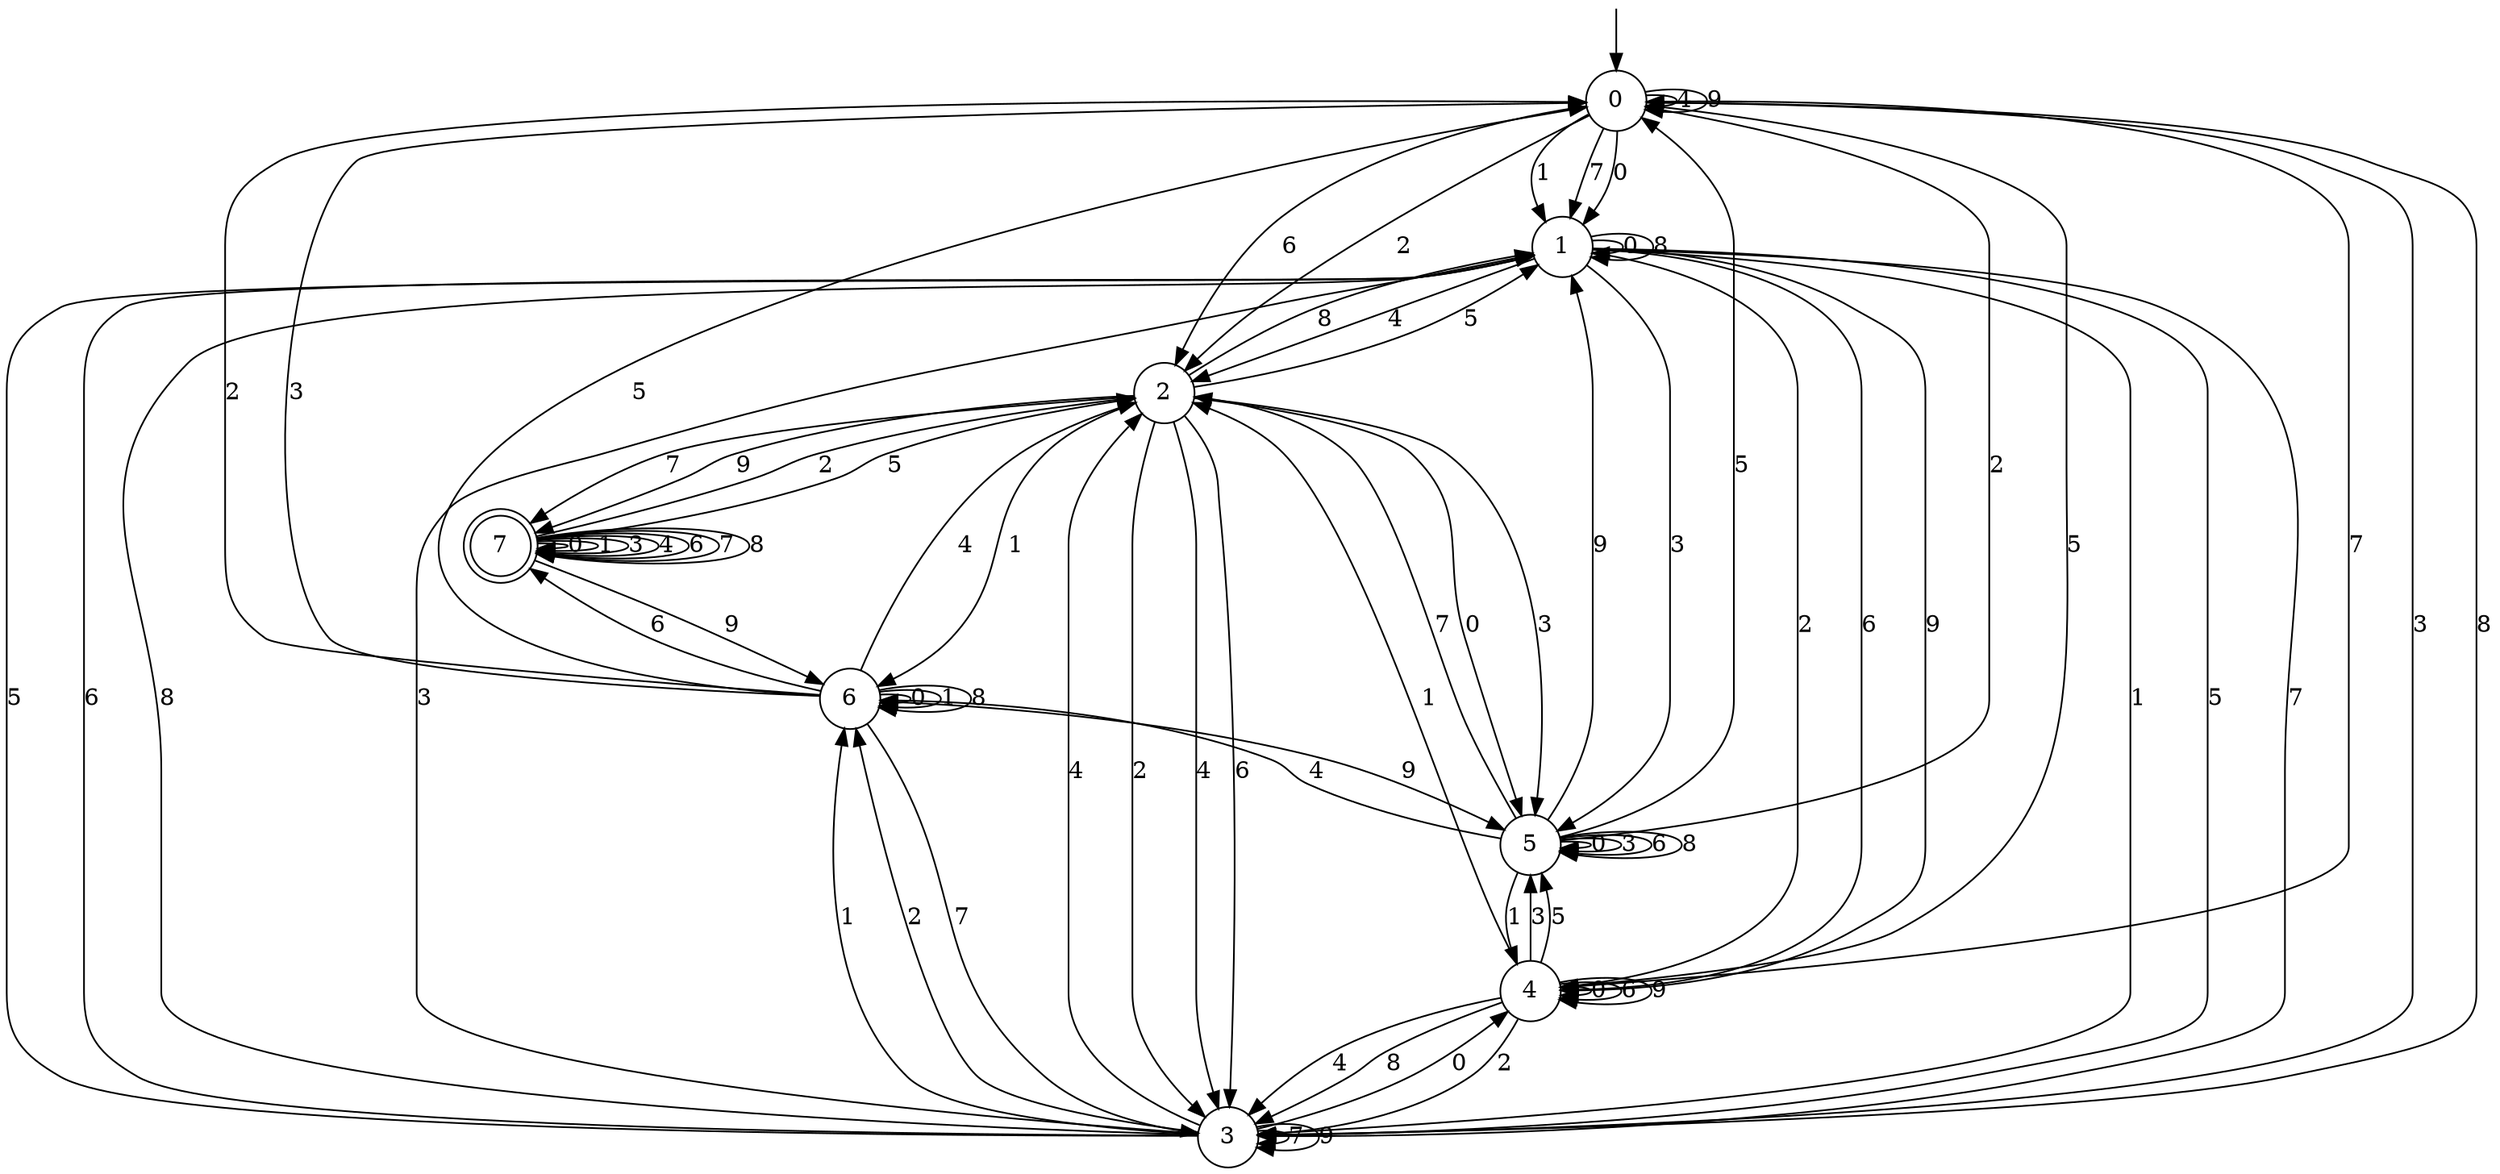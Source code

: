 digraph g {

	s0 [shape="circle" label="0"];
	s1 [shape="circle" label="1"];
	s2 [shape="circle" label="2"];
	s3 [shape="circle" label="3"];
	s4 [shape="circle" label="4"];
	s5 [shape="circle" label="5"];
	s6 [shape="circle" label="6"];
	s7 [shape="doublecircle" label="7"];
	s0 -> s1 [label="0"];
	s0 -> s1 [label="1"];
	s0 -> s2 [label="2"];
	s0 -> s3 [label="3"];
	s0 -> s0 [label="4"];
	s0 -> s4 [label="5"];
	s0 -> s2 [label="6"];
	s0 -> s1 [label="7"];
	s0 -> s3 [label="8"];
	s0 -> s0 [label="9"];
	s1 -> s1 [label="0"];
	s1 -> s3 [label="1"];
	s1 -> s4 [label="2"];
	s1 -> s5 [label="3"];
	s1 -> s2 [label="4"];
	s1 -> s3 [label="5"];
	s1 -> s4 [label="6"];
	s1 -> s3 [label="7"];
	s1 -> s1 [label="8"];
	s1 -> s4 [label="9"];
	s2 -> s5 [label="0"];
	s2 -> s6 [label="1"];
	s2 -> s3 [label="2"];
	s2 -> s5 [label="3"];
	s2 -> s3 [label="4"];
	s2 -> s1 [label="5"];
	s2 -> s3 [label="6"];
	s2 -> s7 [label="7"];
	s2 -> s1 [label="8"];
	s2 -> s7 [label="9"];
	s3 -> s4 [label="0"];
	s3 -> s6 [label="1"];
	s3 -> s6 [label="2"];
	s3 -> s1 [label="3"];
	s3 -> s2 [label="4"];
	s3 -> s1 [label="5"];
	s3 -> s1 [label="6"];
	s3 -> s3 [label="7"];
	s3 -> s1 [label="8"];
	s3 -> s3 [label="9"];
	s4 -> s4 [label="0"];
	s4 -> s2 [label="1"];
	s4 -> s3 [label="2"];
	s4 -> s5 [label="3"];
	s4 -> s3 [label="4"];
	s4 -> s5 [label="5"];
	s4 -> s4 [label="6"];
	s4 -> s0 [label="7"];
	s4 -> s3 [label="8"];
	s4 -> s4 [label="9"];
	s5 -> s5 [label="0"];
	s5 -> s4 [label="1"];
	s5 -> s0 [label="2"];
	s5 -> s5 [label="3"];
	s5 -> s6 [label="4"];
	s5 -> s0 [label="5"];
	s5 -> s5 [label="6"];
	s5 -> s2 [label="7"];
	s5 -> s5 [label="8"];
	s5 -> s1 [label="9"];
	s6 -> s6 [label="0"];
	s6 -> s6 [label="1"];
	s6 -> s0 [label="2"];
	s6 -> s0 [label="3"];
	s6 -> s2 [label="4"];
	s6 -> s0 [label="5"];
	s6 -> s7 [label="6"];
	s6 -> s3 [label="7"];
	s6 -> s6 [label="8"];
	s6 -> s5 [label="9"];
	s7 -> s7 [label="0"];
	s7 -> s7 [label="1"];
	s7 -> s2 [label="2"];
	s7 -> s7 [label="3"];
	s7 -> s7 [label="4"];
	s7 -> s2 [label="5"];
	s7 -> s7 [label="6"];
	s7 -> s7 [label="7"];
	s7 -> s7 [label="8"];
	s7 -> s6 [label="9"];

__start0 [label="" shape="none" width="0" height="0"];
__start0 -> s0;

}
